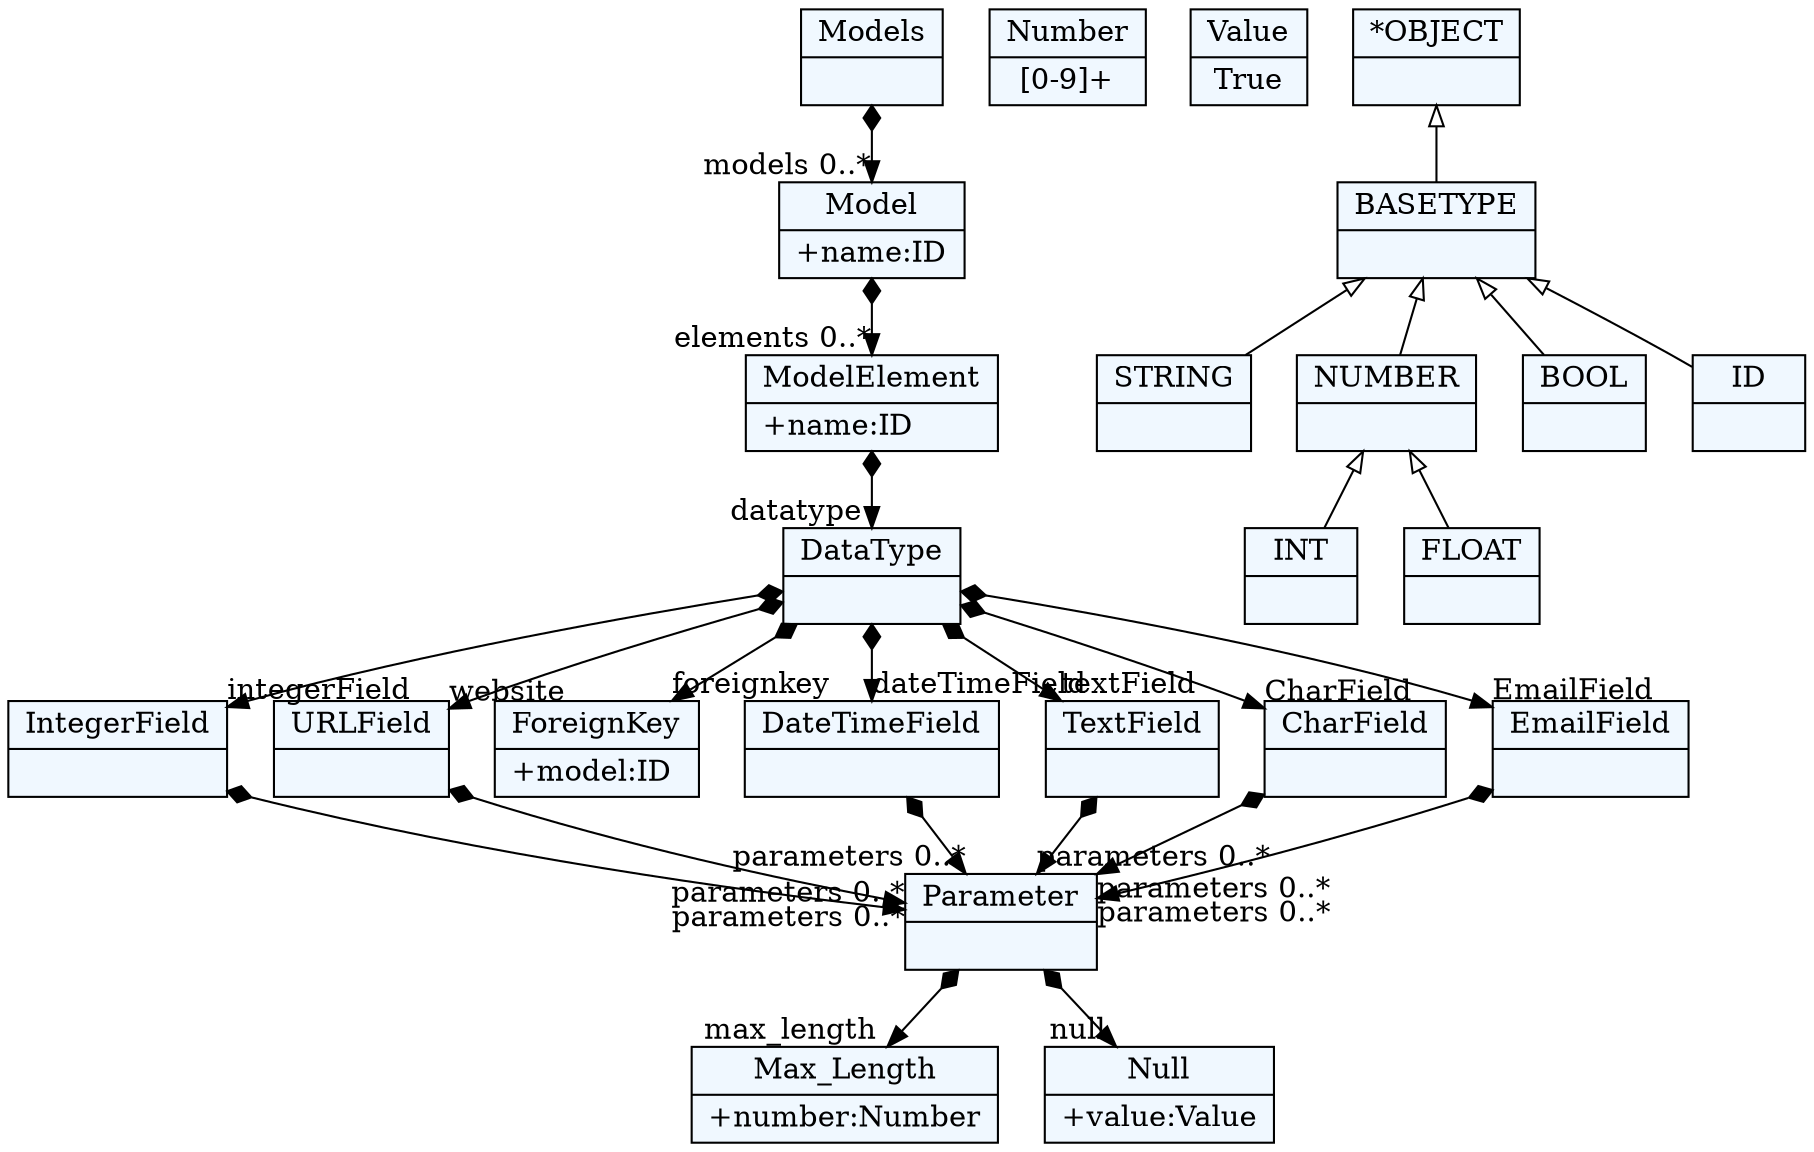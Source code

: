 
    digraph xtext {
    fontname = "Bitstream Vera Sans"
    fontsize = 8
    node[
        shape=record,
        style=filled,
        fillcolor=aliceblue
    ]
    nodesep = 0.3
    edge[dir=black,arrowtail=empty]


49453888 -> 49454360[arrowtail=diamond, dir=both, headlabel="parameters 0..*"]
49453888[ label="{IntegerField|}"]

49452472 -> 49454360[arrowtail=diamond, dir=both, headlabel="parameters 0..*"]
49452472[ label="{URLField|}"]

49305488 -> 49305960[arrowtail=diamond, dir=both, headlabel="models 0..*"]
49305488[ label="{Models|}"]

49306432 -> 49306904[arrowtail=diamond, dir=both, headlabel="datatype "]
49306432[ label="{ModelElement|+name:ID\l}"]

49452944[ label="{ForeignKey|+model:ID\l}"]

49488392[ label="{Number|[0-9]+}"]

49489336[ label="{Value|True}"]

49453416 -> 49454360[arrowtail=diamond, dir=both, headlabel="parameters 0..*"]
49453416[ label="{DateTimeField|}"]

49306904 -> 49451056[arrowtail=diamond, dir=both, headlabel="textField "]
49306904 -> 49451528[arrowtail=diamond, dir=both, headlabel="CharField "]
49306904 -> 49452000[arrowtail=diamond, dir=both, headlabel="EmailField "]
49306904 -> 49452472[arrowtail=diamond, dir=both, headlabel="website "]
49306904 -> 49452944[arrowtail=diamond, dir=both, headlabel="foreignkey "]
49306904 -> 49453416[arrowtail=diamond, dir=both, headlabel="dateTimeField "]
49306904 -> 49453888[arrowtail=diamond, dir=both, headlabel="integerField "]
49306904[ label="{DataType|}"]

49487920[ label="{Max_Length|+number:Number\l}"]

49452000 -> 49454360[arrowtail=diamond, dir=both, headlabel="parameters 0..*"]
49452000[ label="{EmailField|}"]

49451528 -> 49454360[arrowtail=diamond, dir=both, headlabel="parameters 0..*"]
49451528[ label="{CharField|}"]

49305960 -> 49306432[arrowtail=diamond, dir=both, headlabel="elements 0..*"]
49305960[ label="{Model|+name:ID\l}"]

49488864[ label="{Null|+value:Value\l}"]

49454360 -> 49488864[arrowtail=diamond, dir=both, headlabel="null "]
49454360 -> 49487920[arrowtail=diamond, dir=both, headlabel="max_length "]
49454360[ label="{Parameter|}"]

49451056 -> 49454360[arrowtail=diamond, dir=both, headlabel="parameters 0..*"]
49451056[ label="{TextField|}"]

49305016[ label="{*OBJECT|}"]
49305016 -> 49304544 [dir=back]

49293672[ label="{STRING|}"]

49304544[ label="{BASETYPE|}"]
49304544 -> 49304072 [dir=back]
49304544 -> 49294144 [dir=back]
49304544 -> 49293200 [dir=back]
49304544 -> 49293672 [dir=back]

49294616[ label="{INT|}"]

49303600[ label="{FLOAT|}"]

49304072[ label="{NUMBER|}"]
49304072 -> 49303600 [dir=back]
49304072 -> 49294616 [dir=back]

49294144[ label="{BOOL|}"]

49293200[ label="{ID|}"]


}

